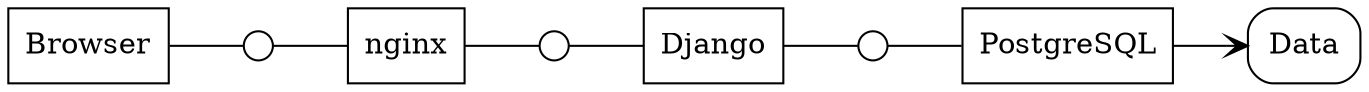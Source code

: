 # Generated with Dreitafel
# https://github.com/mknecht/dreitafel

digraph "My first diagram" {

# horizontal layout
rankdir=LR;
splines=ortho;
nodesep=0.8;
arrowhead=vee;

# Actors
"Browser"[shape=box];
"nginx"[shape=box];
"Django"[shape=box];
"PostgreSQL"[shape=box];

# Storages
"Data"[shape=box,style=rounded];

# Accesses & Channels
"ch0"[label="", shape=circle, width=0.2]
"Browser" ->  "ch0" [arrowhead=none];
"ch0" ->  "nginx" [arrowhead=none];
"ch1"[label="", shape=circle, width=0.2]
"nginx" ->  "ch1" [arrowhead=none];
"ch1" ->  "Django" [arrowhead=none];
"ch2"[label="", shape=circle, width=0.2]
"Django" ->  "ch2" [arrowhead=none];
"ch2" ->  "PostgreSQL" [arrowhead=none];
"PostgreSQL" -> "Data"  [arrowhead=vee];
} // end digraph

